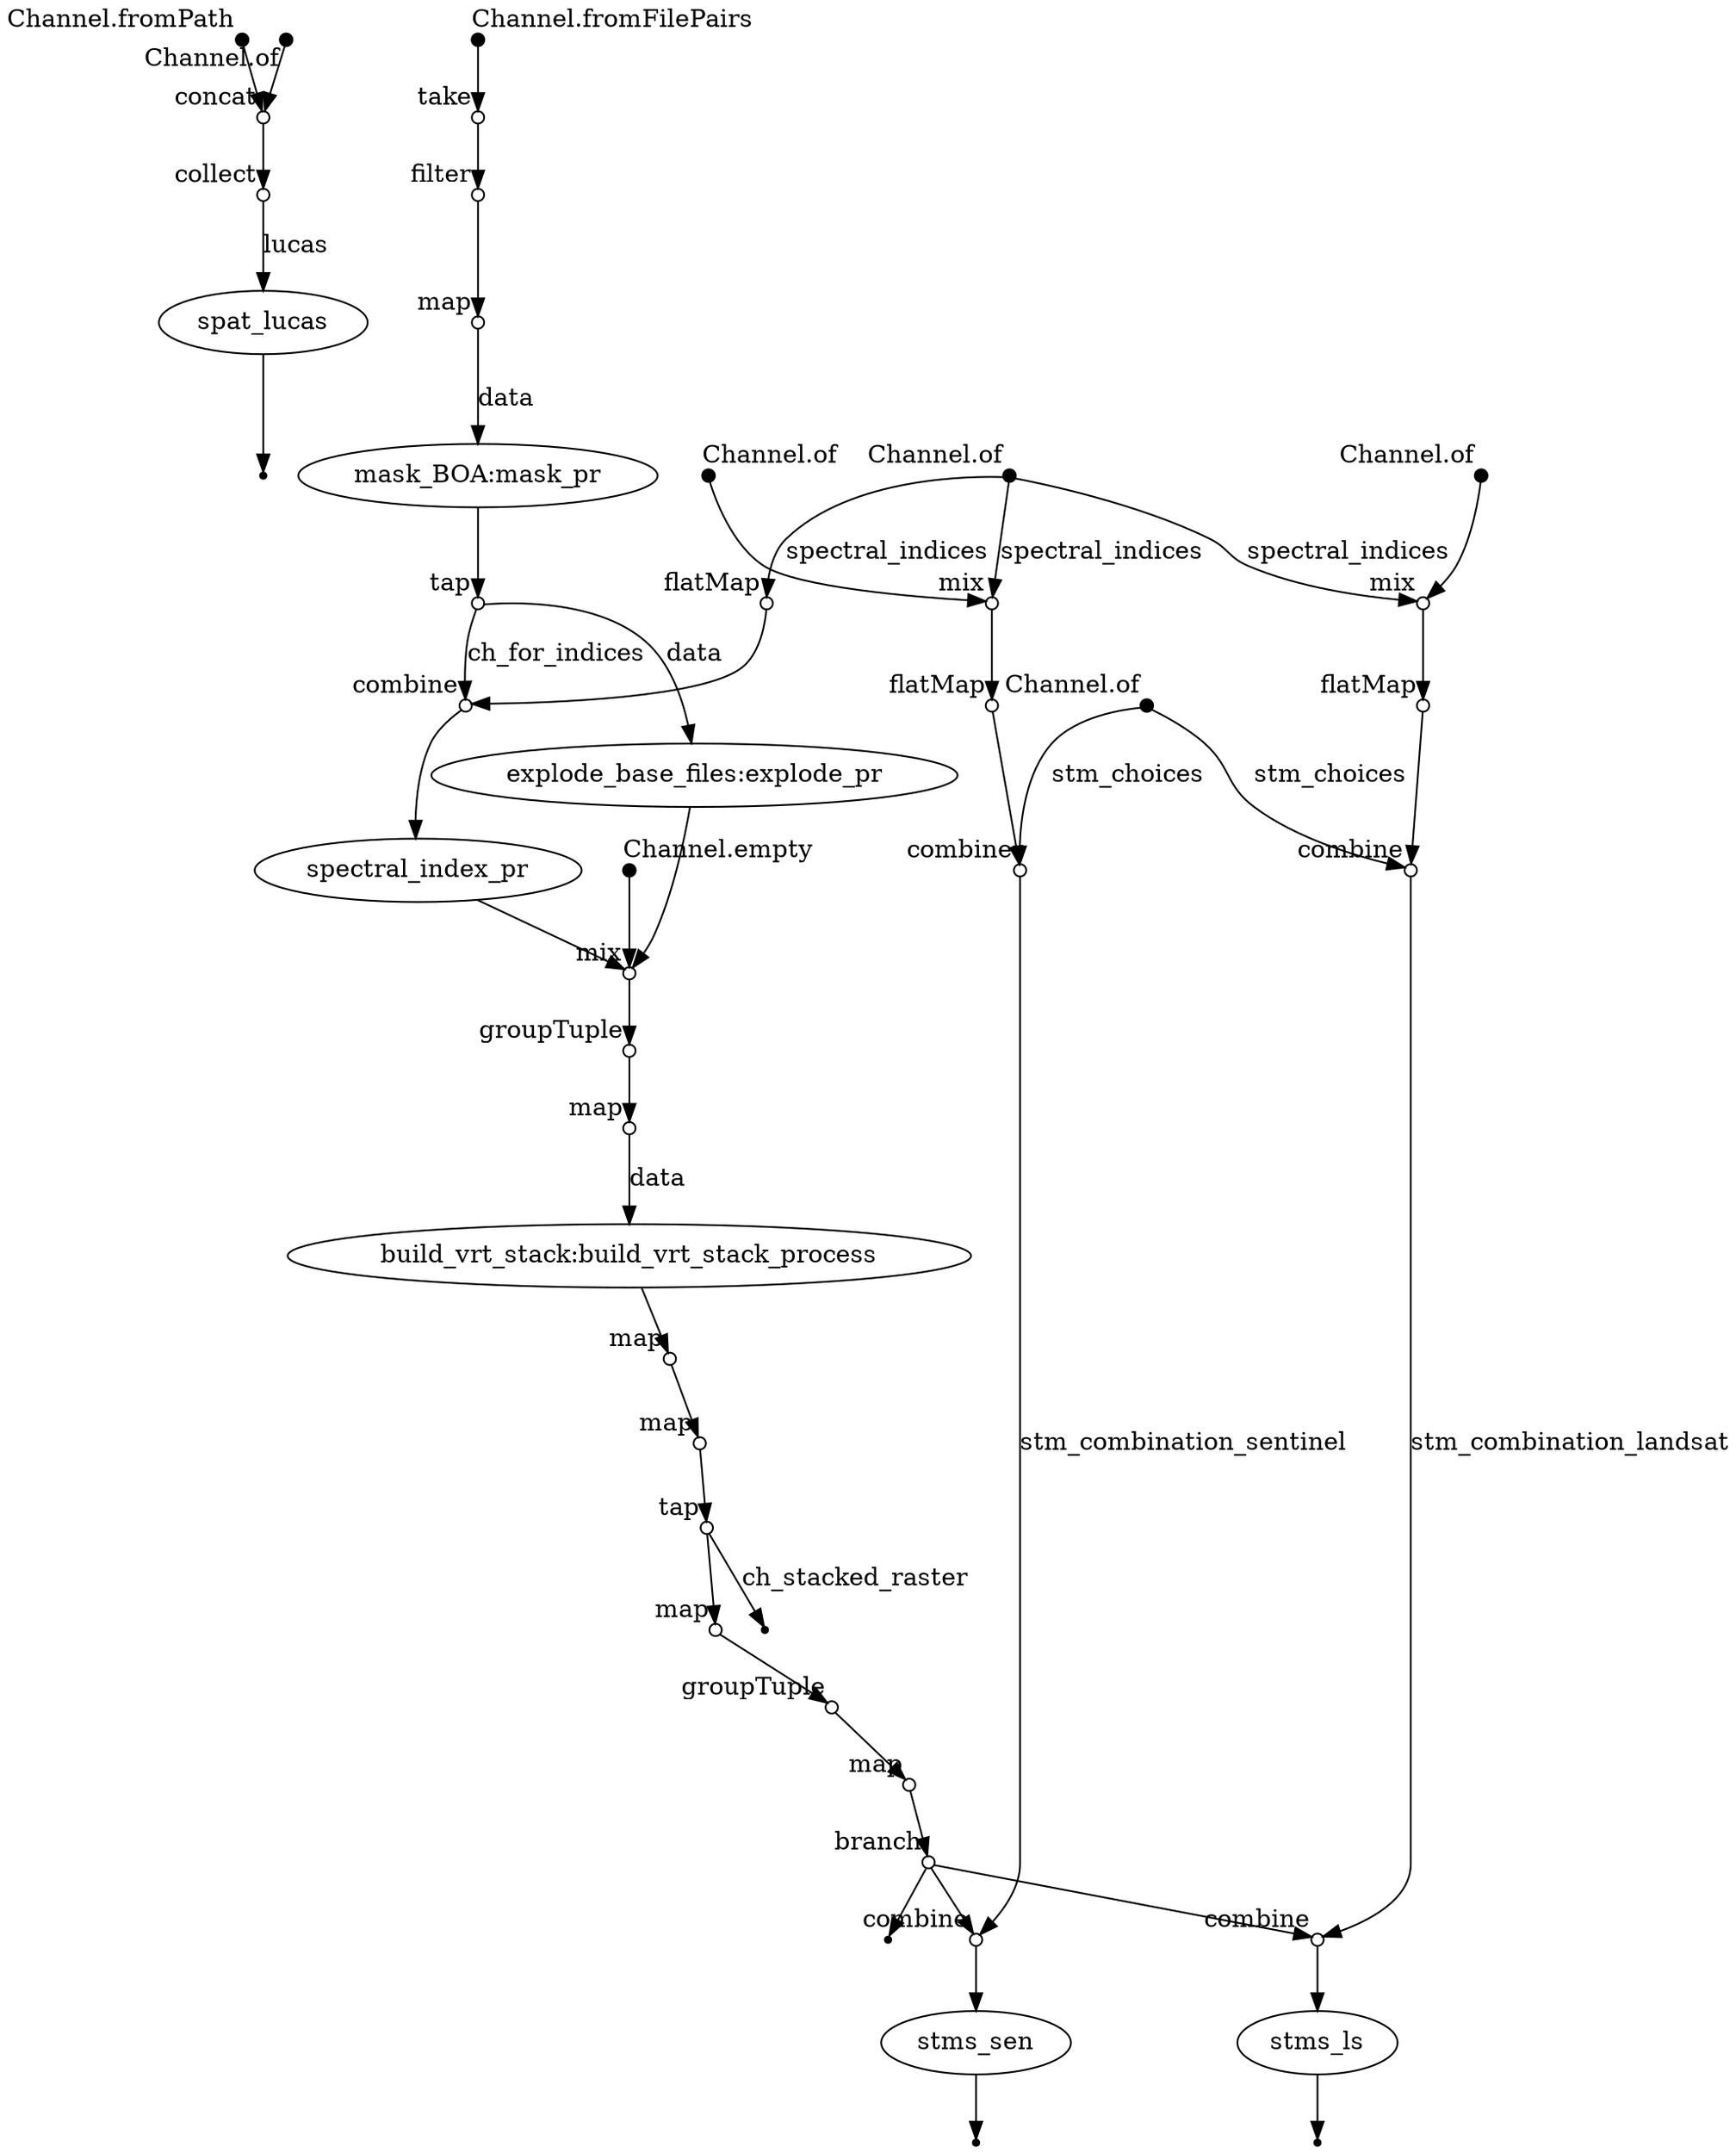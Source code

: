 digraph "dag" {
p0 [shape=point,label="",fixedsize=true,width=0.1,xlabel="Channel.fromPath"];
p2 [shape=circle,label="",fixedsize=true,width=0.1,xlabel="concat"];
p0 -> p2;

p1 [shape=point,label="",fixedsize=true,width=0.1,xlabel="Channel.of"];
p2 [shape=circle,label="",fixedsize=true,width=0.1,xlabel="concat"];
p1 -> p2;

p2 [shape=circle,label="",fixedsize=true,width=0.1,xlabel="concat"];
p3 [shape=circle,label="",fixedsize=true,width=0.1,xlabel="collect"];
p2 -> p3;

p3 [shape=circle,label="",fixedsize=true,width=0.1,xlabel="collect"];
p4 [label="spat_lucas"];
p3 -> p4 [label="lucas"];

p4 [label="spat_lucas"];
p5 [shape=point];
p4 -> p5;

p6 [shape=point,label="",fixedsize=true,width=0.1,xlabel="Channel.of"];
p9 [shape=circle,label="",fixedsize=true,width=0.1,xlabel="mix"];
p6 -> p9 [label="spectral_indices"];

p7 [shape=point,label="",fixedsize=true,width=0.1,xlabel="Channel.of"];
p11 [shape=circle,label="",fixedsize=true,width=0.1,xlabel="combine"];
p7 -> p11 [label="stm_choices"];

p8 [shape=point,label="",fixedsize=true,width=0.1,xlabel="Channel.of"];
p9 [shape=circle,label="",fixedsize=true,width=0.1,xlabel="mix"];
p8 -> p9;

p9 [shape=circle,label="",fixedsize=true,width=0.1,xlabel="mix"];
p10 [shape=circle,label="",fixedsize=true,width=0.1,xlabel="flatMap"];
p9 -> p10;

p10 [shape=circle,label="",fixedsize=true,width=0.1,xlabel="flatMap"];
p11 [shape=circle,label="",fixedsize=true,width=0.1,xlabel="combine"];
p10 -> p11;

p11 [shape=circle,label="",fixedsize=true,width=0.1,xlabel="combine"];
p43 [shape=circle,label="",fixedsize=true,width=0.1,xlabel="combine"];
p11 -> p43 [label="stm_combination_sentinel"];

p12 [shape=point,label="",fixedsize=true,width=0.1,xlabel="Channel.of"];
p13 [shape=circle,label="",fixedsize=true,width=0.1,xlabel="mix"];
p12 -> p13;

p6 [shape=point,label="",fixedsize=true,width=0.1,xlabel="Channel.of"];
p13 [shape=circle,label="",fixedsize=true,width=0.1,xlabel="mix"];
p6 -> p13 [label="spectral_indices"];

p13 [shape=circle,label="",fixedsize=true,width=0.1,xlabel="mix"];
p14 [shape=circle,label="",fixedsize=true,width=0.1,xlabel="flatMap"];
p13 -> p14;

p14 [shape=circle,label="",fixedsize=true,width=0.1,xlabel="flatMap"];
p15 [shape=circle,label="",fixedsize=true,width=0.1,xlabel="combine"];
p14 -> p15;

p7 [shape=point,label="",fixedsize=true,width=0.1,xlabel="Channel.of"];
p15 [shape=circle,label="",fixedsize=true,width=0.1,xlabel="combine"];
p7 -> p15 [label="stm_choices"];

p15 [shape=circle,label="",fixedsize=true,width=0.1,xlabel="combine"];
p40 [shape=circle,label="",fixedsize=true,width=0.1,xlabel="combine"];
p15 -> p40 [label="stm_combination_landsat"];

p16 [shape=point,label="",fixedsize=true,width=0.1,xlabel="Channel.fromFilePairs"];
p17 [shape=circle,label="",fixedsize=true,width=0.1,xlabel="take"];
p16 -> p17;

p17 [shape=circle,label="",fixedsize=true,width=0.1,xlabel="take"];
p18 [shape=circle,label="",fixedsize=true,width=0.1,xlabel="filter"];
p17 -> p18;

p18 [shape=circle,label="",fixedsize=true,width=0.1,xlabel="filter"];
p19 [shape=circle,label="",fixedsize=true,width=0.1,xlabel="map"];
p18 -> p19;

p19 [shape=circle,label="",fixedsize=true,width=0.1,xlabel="map"];
p20 [label="mask_BOA:mask_pr"];
p19 -> p20 [label="data"];

p20 [label="mask_BOA:mask_pr"];
p21 [shape=circle,label="",fixedsize=true,width=0.1,xlabel="tap"];
p20 -> p21;

p21 [shape=circle,label="",fixedsize=true,width=0.1,xlabel="tap"];
p23 [shape=circle,label="",fixedsize=true,width=0.1,xlabel="combine"];
p21 -> p23 [label="ch_for_indices"];

p21 [shape=circle,label="",fixedsize=true,width=0.1,xlabel="tap"];
p25 [label="explode_base_files:explode_pr"];
p21 -> p25 [label="data"];

p6 [shape=point,label="",fixedsize=true,width=0.1,xlabel="Channel.of"];
p22 [shape=circle,label="",fixedsize=true,width=0.1,xlabel="flatMap"];
p6 -> p22 [label="spectral_indices"];

p22 [shape=circle,label="",fixedsize=true,width=0.1,xlabel="flatMap"];
p23 [shape=circle,label="",fixedsize=true,width=0.1,xlabel="combine"];
p22 -> p23;

p23 [shape=circle,label="",fixedsize=true,width=0.1,xlabel="combine"];
p24 [label="spectral_index_pr"];
p23 -> p24;

p24 [label="spectral_index_pr"];
p27 [shape=circle,label="",fixedsize=true,width=0.1,xlabel="mix"];
p24 -> p27;

p25 [label="explode_base_files:explode_pr"];
p27 [shape=circle,label="",fixedsize=true,width=0.1,xlabel="mix"];
p25 -> p27;

p26 [shape=point,label="",fixedsize=true,width=0.1,xlabel="Channel.empty"];
p27 [shape=circle,label="",fixedsize=true,width=0.1,xlabel="mix"];
p26 -> p27;

p27 [shape=circle,label="",fixedsize=true,width=0.1,xlabel="mix"];
p28 [shape=circle,label="",fixedsize=true,width=0.1,xlabel="groupTuple"];
p27 -> p28;

p28 [shape=circle,label="",fixedsize=true,width=0.1,xlabel="groupTuple"];
p29 [shape=circle,label="",fixedsize=true,width=0.1,xlabel="map"];
p28 -> p29;

p29 [shape=circle,label="",fixedsize=true,width=0.1,xlabel="map"];
p30 [label="build_vrt_stack:build_vrt_stack_process"];
p29 -> p30 [label="data"];

p30 [label="build_vrt_stack:build_vrt_stack_process"];
p31 [shape=circle,label="",fixedsize=true,width=0.1,xlabel="map"];
p30 -> p31;

p31 [shape=circle,label="",fixedsize=true,width=0.1,xlabel="map"];
p32 [shape=circle,label="",fixedsize=true,width=0.1,xlabel="map"];
p31 -> p32;

p32 [shape=circle,label="",fixedsize=true,width=0.1,xlabel="map"];
p33 [shape=circle,label="",fixedsize=true,width=0.1,xlabel="tap"];
p32 -> p33;

p33 [shape=circle,label="",fixedsize=true,width=0.1,xlabel="tap"];
p34 [shape=point];
p33 -> p34 [label="ch_stacked_raster"];

p33 [shape=circle,label="",fixedsize=true,width=0.1,xlabel="tap"];
p35 [shape=circle,label="",fixedsize=true,width=0.1,xlabel="map"];
p33 -> p35;

p35 [shape=circle,label="",fixedsize=true,width=0.1,xlabel="map"];
p36 [shape=circle,label="",fixedsize=true,width=0.1,xlabel="groupTuple"];
p35 -> p36;

p36 [shape=circle,label="",fixedsize=true,width=0.1,xlabel="groupTuple"];
p37 [shape=circle,label="",fixedsize=true,width=0.1,xlabel="map"];
p36 -> p37;

p37 [shape=circle,label="",fixedsize=true,width=0.1,xlabel="map"];
p38 [shape=circle,label="",fixedsize=true,width=0.1,xlabel="branch"];
p37 -> p38;

p38 [shape=circle,label="",fixedsize=true,width=0.1,xlabel="branch"];
p39 [shape=point];
p38 -> p39;

p38 [shape=circle,label="",fixedsize=true,width=0.1,xlabel="branch"];
p40 [shape=circle,label="",fixedsize=true,width=0.1,xlabel="combine"];
p38 -> p40;

p38 [shape=circle,label="",fixedsize=true,width=0.1,xlabel="branch"];
p43 [shape=circle,label="",fixedsize=true,width=0.1,xlabel="combine"];
p38 -> p43;

p40 [shape=circle,label="",fixedsize=true,width=0.1,xlabel="combine"];
p41 [label="stms_ls"];
p40 -> p41;

p41 [label="stms_ls"];
p42 [shape=point];
p41 -> p42;

p43 [shape=circle,label="",fixedsize=true,width=0.1,xlabel="combine"];
p44 [label="stms_sen"];
p43 -> p44;

p44 [label="stms_sen"];
p45 [shape=point];
p44 -> p45;

}
